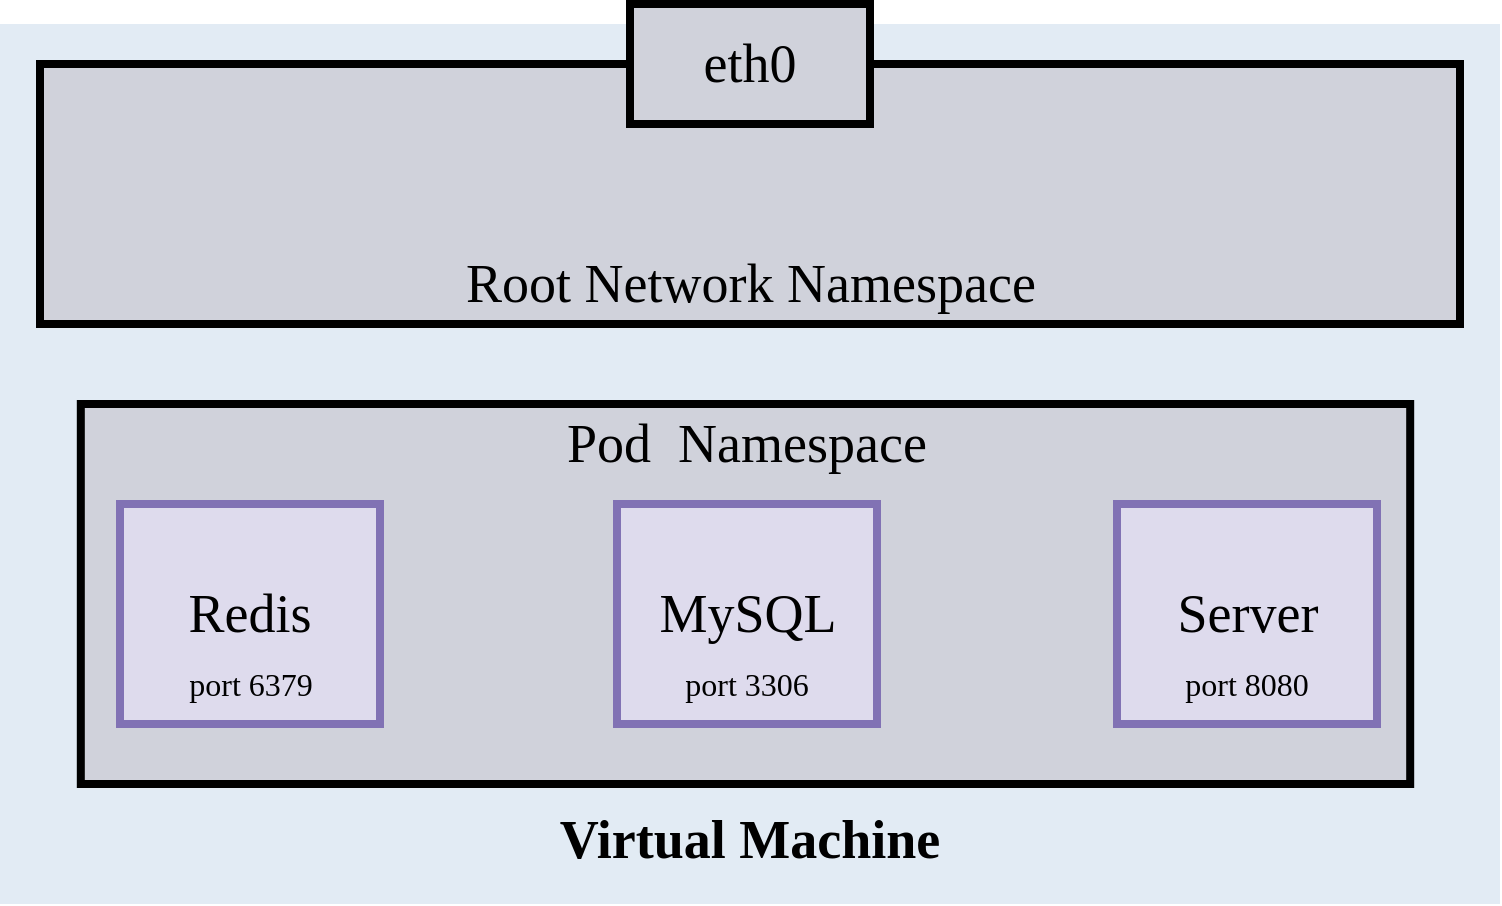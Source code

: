 <mxfile version="14.6.13" type="device"><diagram id="Zcpw_5d9GKW3aQYZWb6K" name="第 1 页"><mxGraphModel dx="1106" dy="997" grid="1" gridSize="10" guides="1" tooltips="1" connect="1" arrows="1" fold="1" page="1" pageScale="1" pageWidth="827" pageHeight="1169" math="0" shadow="0"><root><mxCell id="0"/><mxCell id="1" parent="0"/><mxCell id="VUpxVYjG1IkrGPYTMD7r-1" value="" style="rounded=0;whiteSpace=wrap;html=1;fontColor=#ffffff;fillColor=#E2EBF4;strokeColor=none;" parent="1" vertex="1"><mxGeometry x="110" y="190" width="750" height="440" as="geometry"/></mxCell><mxCell id="-cu11wWTAuigdZ9QGUqR-4" value="" style="group" parent="1" vertex="1" connectable="0"><mxGeometry x="123.5" y="370" width="718.5" height="200" as="geometry"/></mxCell><mxCell id="-cu11wWTAuigdZ9QGUqR-1" value="" style="rounded=0;whiteSpace=wrap;html=1;fontFamily=Comic Sans MS;fontSize=27;fillColor=#D0D2DB;strokeWidth=4;" parent="-cu11wWTAuigdZ9QGUqR-4" vertex="1"><mxGeometry x="26.904" y="10" width="664.692" height="190" as="geometry"/></mxCell><mxCell id="-cu11wWTAuigdZ9QGUqR-3" value="Pod&amp;nbsp; Namespace" style="text;html=1;strokeColor=none;fillColor=none;align=center;verticalAlign=middle;whiteSpace=wrap;rounded=0;fontSize=27;fontFamily=Comic Sans MS;" parent="-cu11wWTAuigdZ9QGUqR-4" vertex="1"><mxGeometry width="718.5" height="60" as="geometry"/></mxCell><mxCell id="VUpxVYjG1IkrGPYTMD7r-2" value="Virtual Machine" style="text;html=1;strokeColor=none;fillColor=none;align=center;verticalAlign=middle;whiteSpace=wrap;rounded=0;fontFamily=Comic Sans MS;fontSize=27;fontStyle=1" parent="1" vertex="1"><mxGeometry x="355" y="570" width="260" height="55" as="geometry"/></mxCell><mxCell id="VUpxVYjG1IkrGPYTMD7r-3" value="" style="rounded=0;whiteSpace=wrap;html=1;fontFamily=Comic Sans MS;fontSize=27;fillColor=#D0D2DB;strokeWidth=4;" parent="1" vertex="1"><mxGeometry x="130" y="210" width="710" height="130" as="geometry"/></mxCell><mxCell id="VUpxVYjG1IkrGPYTMD7r-4" value="Root Network Namespace" style="text;html=1;strokeColor=none;fillColor=none;align=center;verticalAlign=middle;whiteSpace=wrap;rounded=0;fontFamily=Comic Sans MS;fontSize=27;" parent="1" vertex="1"><mxGeometry x="287.5" y="300" width="395" height="40" as="geometry"/></mxCell><mxCell id="VUpxVYjG1IkrGPYTMD7r-5" value="eth0" style="rounded=0;whiteSpace=wrap;html=1;fontFamily=Comic Sans MS;fontSize=27;strokeWidth=4;fillColor=#D0D2DB;" parent="1" vertex="1"><mxGeometry x="425" y="180" width="120" height="60" as="geometry"/></mxCell><mxCell id="-cu11wWTAuigdZ9QGUqR-2" value="" style="group" parent="1" vertex="1" connectable="0"><mxGeometry x="170" y="430" width="130" height="110" as="geometry"/></mxCell><mxCell id="VUpxVYjG1IkrGPYTMD7r-6" value="Redis" style="rounded=0;whiteSpace=wrap;html=1;fontFamily=Comic Sans MS;fontSize=27;strokeWidth=4;fillColor=#DEDBED;strokeColor=#8172B4;" parent="-cu11wWTAuigdZ9QGUqR-2" vertex="1"><mxGeometry width="130" height="110" as="geometry"/></mxCell><mxCell id="fNDuQwJMVJwzsPCAAHMG-1" value="port 6379" style="text;html=1;strokeColor=none;fillColor=none;align=center;verticalAlign=middle;whiteSpace=wrap;rounded=0;fontSize=16;fontFamily=Comic Sans MS;" parent="-cu11wWTAuigdZ9QGUqR-2" vertex="1"><mxGeometry x="12.5" y="80" width="105" height="20" as="geometry"/></mxCell><mxCell id="-cu11wWTAuigdZ9QGUqR-11" value="" style="group" parent="1" vertex="1" connectable="0"><mxGeometry x="418.5" y="430" width="130" height="110" as="geometry"/></mxCell><mxCell id="VUpxVYjG1IkrGPYTMD7r-7" value="MySQL" style="rounded=0;whiteSpace=wrap;html=1;fontFamily=Comic Sans MS;fontSize=27;strokeWidth=4;fillColor=#DEDBED;strokeColor=#8172B4;" parent="-cu11wWTAuigdZ9QGUqR-11" vertex="1"><mxGeometry width="130" height="110" as="geometry"/></mxCell><mxCell id="fNDuQwJMVJwzsPCAAHMG-2" value="port 3306" style="text;html=1;strokeColor=none;fillColor=none;align=center;verticalAlign=middle;whiteSpace=wrap;rounded=0;fontSize=16;fontFamily=Comic Sans MS;" parent="-cu11wWTAuigdZ9QGUqR-11" vertex="1"><mxGeometry x="12.5" y="80" width="105" height="20" as="geometry"/></mxCell><mxCell id="-cu11wWTAuigdZ9QGUqR-12" value="" style="group" parent="1" vertex="1" connectable="0"><mxGeometry x="668.5" y="430" width="130" height="110" as="geometry"/></mxCell><mxCell id="VUpxVYjG1IkrGPYTMD7r-8" value="Server" style="rounded=0;whiteSpace=wrap;html=1;fontFamily=Comic Sans MS;fontSize=27;strokeWidth=4;fillColor=#DEDBED;strokeColor=#8172B4;" parent="-cu11wWTAuigdZ9QGUqR-12" vertex="1"><mxGeometry width="130" height="110" as="geometry"/></mxCell><mxCell id="fNDuQwJMVJwzsPCAAHMG-3" value="port 8080" style="text;html=1;strokeColor=none;fillColor=none;align=center;verticalAlign=middle;whiteSpace=wrap;rounded=0;fontSize=16;fontFamily=Comic Sans MS;" parent="-cu11wWTAuigdZ9QGUqR-12" vertex="1"><mxGeometry x="12.5" y="80" width="105" height="20" as="geometry"/></mxCell></root></mxGraphModel></diagram></mxfile>